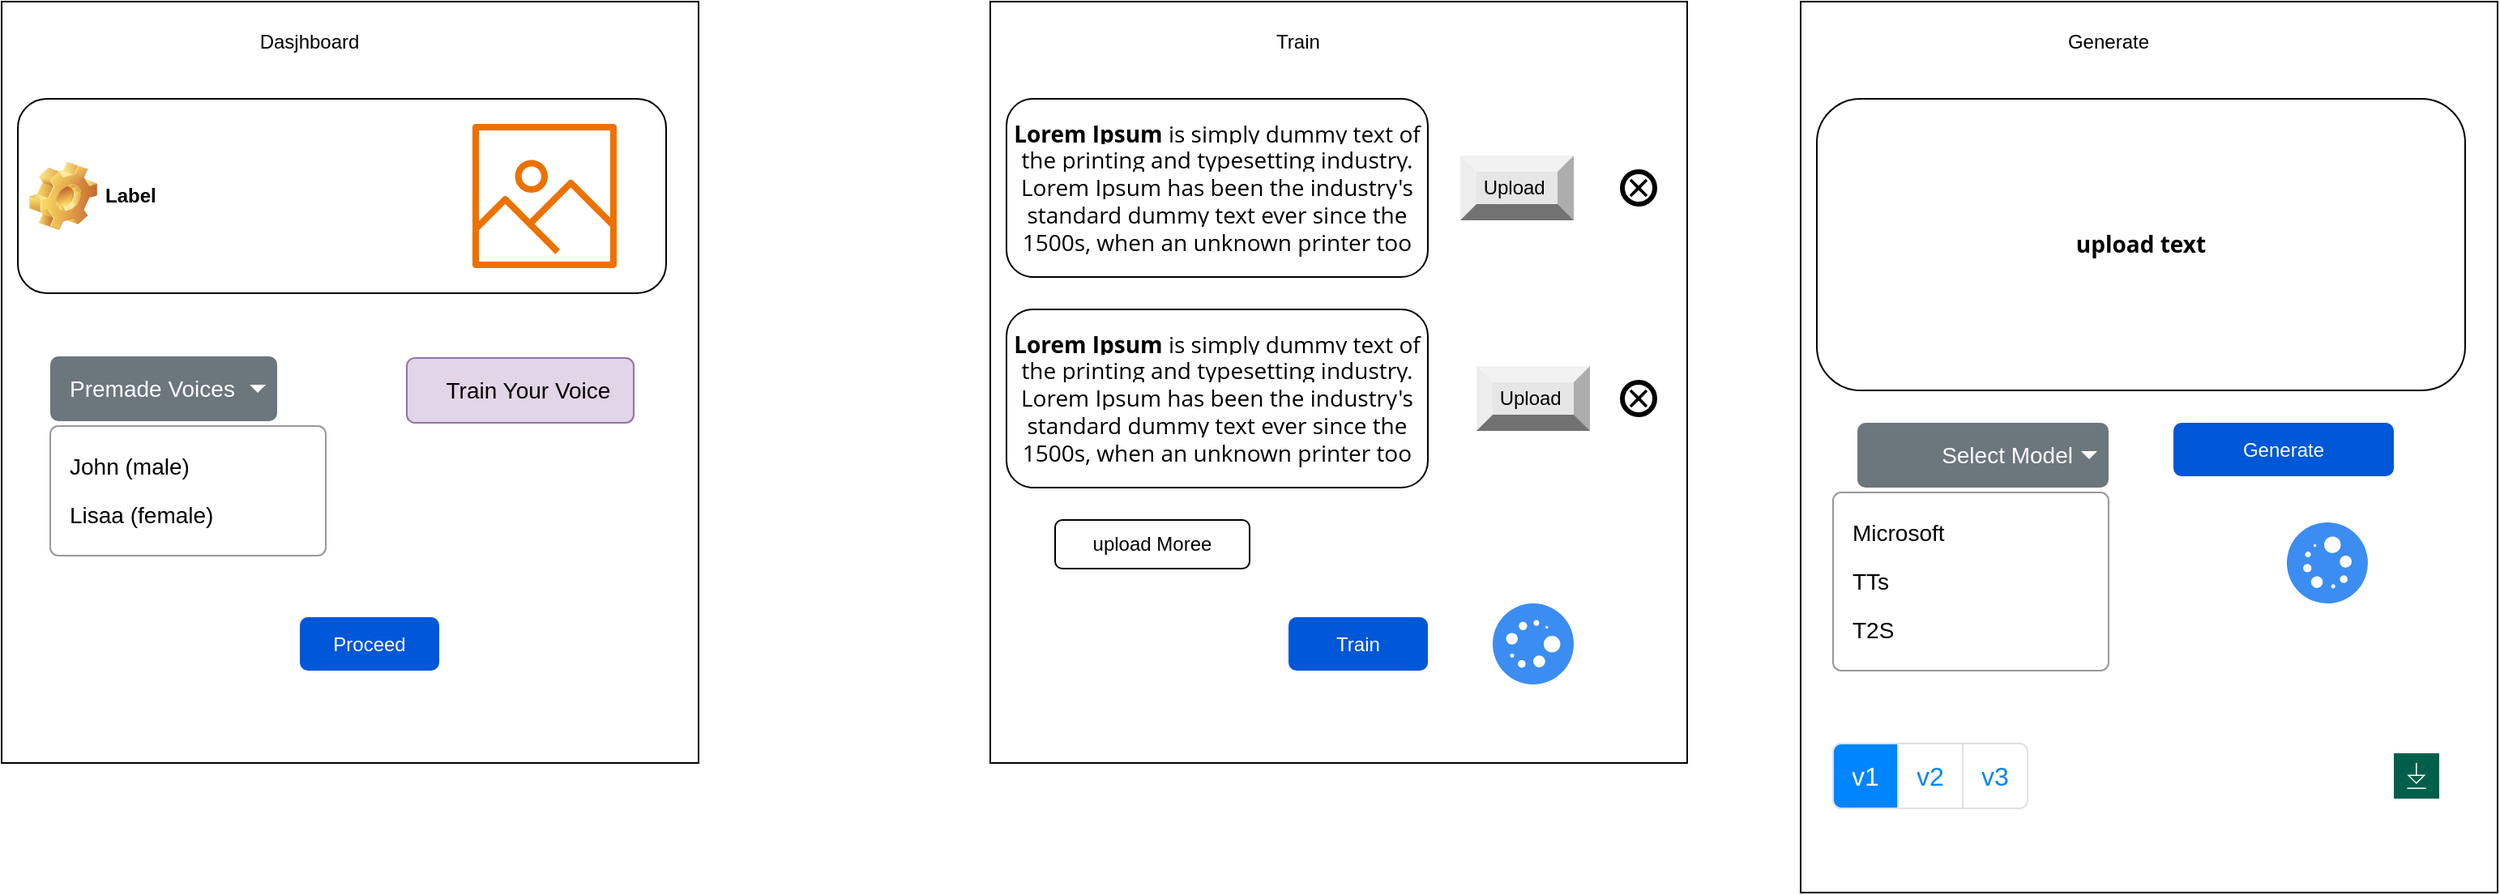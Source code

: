 <mxfile version="24.7.17">
  <diagram name="Page-1" id="FMf1aRGmWIwoX1qpz-Kv">
    <mxGraphModel dx="1259" dy="686" grid="1" gridSize="10" guides="1" tooltips="1" connect="1" arrows="1" fold="1" page="1" pageScale="1" pageWidth="850" pageHeight="1100" math="0" shadow="0">
      <root>
        <mxCell id="0" />
        <mxCell id="1" parent="0" />
        <mxCell id="3Wg2y0muf46QrGe-YWcL-1" value="" style="rounded=0;whiteSpace=wrap;html=1;" vertex="1" parent="1">
          <mxGeometry x="800" y="220" width="430" height="470" as="geometry" />
        </mxCell>
        <mxCell id="3Wg2y0muf46QrGe-YWcL-2" value="&lt;strong style=&quot;margin: 0px; padding: 0px; font-family: &amp;quot;Open Sans&amp;quot;, Arial, sans-serif; font-size: 14px; text-align: justify; background-color: rgb(255, 255, 255);&quot;&gt;Lorem Ipsum&lt;/strong&gt;&lt;span style=&quot;font-family: &amp;quot;Open Sans&amp;quot;, Arial, sans-serif; font-size: 14px; text-align: justify; background-color: rgb(255, 255, 255);&quot;&gt;&amp;nbsp;is simply dummy text of the printing and typesetting industry. Lorem Ipsum has been the industry&#39;s standard dummy text ever since the 1500s, when an unknown printer too&lt;/span&gt;" style="rounded=1;whiteSpace=wrap;html=1;" vertex="1" parent="1">
          <mxGeometry x="810" y="280" width="260" height="110" as="geometry" />
        </mxCell>
        <mxCell id="3Wg2y0muf46QrGe-YWcL-3" value="Train" style="text;html=1;align=center;verticalAlign=middle;whiteSpace=wrap;rounded=0;" vertex="1" parent="1">
          <mxGeometry x="960" y="230" width="60" height="30" as="geometry" />
        </mxCell>
        <mxCell id="3Wg2y0muf46QrGe-YWcL-4" value="Upload&amp;nbsp;" style="labelPosition=center;verticalLabelPosition=middle;align=center;html=1;shape=mxgraph.basic.shaded_button;dx=10;fillColor=#E6E6E6;strokeColor=none;whiteSpace=wrap;" vertex="1" parent="1">
          <mxGeometry x="1090" y="315" width="70" height="40" as="geometry" />
        </mxCell>
        <mxCell id="3Wg2y0muf46QrGe-YWcL-5" value="&lt;strong style=&quot;margin: 0px; padding: 0px; font-family: &amp;quot;Open Sans&amp;quot;, Arial, sans-serif; font-size: 14px; text-align: justify; background-color: rgb(255, 255, 255);&quot;&gt;Lorem Ipsum&lt;/strong&gt;&lt;span style=&quot;font-family: &amp;quot;Open Sans&amp;quot;, Arial, sans-serif; font-size: 14px; text-align: justify; background-color: rgb(255, 255, 255);&quot;&gt;&amp;nbsp;is simply dummy text of the printing and typesetting industry. Lorem Ipsum has been the industry&#39;s standard dummy text ever since the 1500s, when an unknown printer too&lt;/span&gt;" style="rounded=1;whiteSpace=wrap;html=1;" vertex="1" parent="1">
          <mxGeometry x="810" y="410" width="260" height="110" as="geometry" />
        </mxCell>
        <mxCell id="3Wg2y0muf46QrGe-YWcL-6" value="Upload&amp;nbsp;" style="labelPosition=center;verticalLabelPosition=middle;align=center;html=1;shape=mxgraph.basic.shaded_button;dx=10;fillColor=#E6E6E6;strokeColor=none;whiteSpace=wrap;" vertex="1" parent="1">
          <mxGeometry x="1100" y="445" width="70" height="40" as="geometry" />
        </mxCell>
        <mxCell id="3Wg2y0muf46QrGe-YWcL-7" value="" style="points=[[0.145,0.145,0],[0.5,0,0],[0.855,0.145,0],[1,0.5,0],[0.855,0.855,0],[0.5,1,0],[0.145,0.855,0],[0,0.5,0]];shape=mxgraph.bpmn.event;html=1;verticalLabelPosition=bottom;labelBackgroundColor=#ffffff;verticalAlign=top;align=center;perimeter=ellipsePerimeter;outlineConnect=0;aspect=fixed;outline=end;symbol=cancel;" vertex="1" parent="1">
          <mxGeometry x="1190" y="325" width="20" height="20" as="geometry" />
        </mxCell>
        <mxCell id="3Wg2y0muf46QrGe-YWcL-8" value="" style="points=[[0.145,0.145,0],[0.5,0,0],[0.855,0.145,0],[1,0.5,0],[0.855,0.855,0],[0.5,1,0],[0.145,0.855,0],[0,0.5,0]];shape=mxgraph.bpmn.event;html=1;verticalLabelPosition=bottom;labelBackgroundColor=#ffffff;verticalAlign=top;align=center;perimeter=ellipsePerimeter;outlineConnect=0;aspect=fixed;outline=end;symbol=cancel;" vertex="1" parent="1">
          <mxGeometry x="1190" y="455" width="20" height="20" as="geometry" />
        </mxCell>
        <mxCell id="3Wg2y0muf46QrGe-YWcL-9" value="upload Moree" style="rounded=1;whiteSpace=wrap;html=1;" vertex="1" parent="1">
          <mxGeometry x="840" y="540" width="120" height="30" as="geometry" />
        </mxCell>
        <mxCell id="3Wg2y0muf46QrGe-YWcL-10" value="Train" style="rounded=1;fillColor=#0057D8;strokeColor=none;html=1;whiteSpace=wrap;fontColor=#ffffff;align=center;verticalAlign=middle;fontStyle=0;fontSize=12;sketch=0;" vertex="1" parent="1">
          <mxGeometry x="984" y="600" width="86" height="33" as="geometry" />
        </mxCell>
        <mxCell id="3Wg2y0muf46QrGe-YWcL-11" value="" style="sketch=0;html=1;aspect=fixed;strokeColor=none;shadow=0;fillColor=#3B8DF1;verticalAlign=top;labelPosition=center;verticalLabelPosition=bottom;shape=mxgraph.gcp2.loading_3" vertex="1" parent="1">
          <mxGeometry x="1110" y="591.5" width="50" height="50" as="geometry" />
        </mxCell>
        <mxCell id="3Wg2y0muf46QrGe-YWcL-12" value="" style="rounded=0;whiteSpace=wrap;html=1;" vertex="1" parent="1">
          <mxGeometry x="1300" y="220" width="430" height="550" as="geometry" />
        </mxCell>
        <mxCell id="3Wg2y0muf46QrGe-YWcL-13" value="&lt;div style=&quot;text-align: justify;&quot;&gt;&lt;font face=&quot;Open Sans, Arial, sans-serif&quot;&gt;&lt;span style=&quot;font-size: 14px; background-color: rgb(255, 255, 255);&quot;&gt;&lt;b&gt;upload text&lt;/b&gt;&lt;/span&gt;&lt;/font&gt;&lt;/div&gt;" style="rounded=1;whiteSpace=wrap;html=1;" vertex="1" parent="1">
          <mxGeometry x="1310" y="280" width="400" height="180" as="geometry" />
        </mxCell>
        <mxCell id="3Wg2y0muf46QrGe-YWcL-14" value="Generate" style="text;html=1;align=center;verticalAlign=middle;whiteSpace=wrap;rounded=0;" vertex="1" parent="1">
          <mxGeometry x="1460" y="230" width="60" height="30" as="geometry" />
        </mxCell>
        <mxCell id="3Wg2y0muf46QrGe-YWcL-15" value="Generate" style="rounded=1;fillColor=#0057D8;strokeColor=none;html=1;whiteSpace=wrap;fontColor=#ffffff;align=center;verticalAlign=middle;fontStyle=0;fontSize=12;sketch=0;" vertex="1" parent="1">
          <mxGeometry x="1530" y="480" width="136" height="33" as="geometry" />
        </mxCell>
        <mxCell id="3Wg2y0muf46QrGe-YWcL-16" value="Select Model" style="html=1;shadow=0;dashed=0;shape=mxgraph.bootstrap.rrect;rSize=5;strokeColor=none;strokeWidth=1;fillColor=#6C767D;fontColor=#ffffff;whiteSpace=wrap;align=right;verticalAlign=middle;fontStyle=0;fontSize=14;spacingLeft=10;spacingRight=20;" vertex="1" parent="1">
          <mxGeometry x="1335" y="480" width="155" height="40" as="geometry" />
        </mxCell>
        <mxCell id="3Wg2y0muf46QrGe-YWcL-17" value="" style="shape=triangle;direction=south;fillColor=#ffffff;strokeColor=none;perimeter=none;" vertex="1" parent="3Wg2y0muf46QrGe-YWcL-16">
          <mxGeometry x="1" y="0.5" width="10" height="5" relative="1" as="geometry">
            <mxPoint x="-17" y="-2.5" as="offset" />
          </mxGeometry>
        </mxCell>
        <mxCell id="3Wg2y0muf46QrGe-YWcL-18" value="" style="swimlane;container=1;shape=mxgraph.bootstrap.rrect;rSize=5;strokeColor=#999999;fillColor=#ffffff;fontStyle=0;childLayout=stackLayout;horizontal=1;startSize=0;horizontalStack=0;resizeParent=1;resizeParentMax=0;resizeLast=0;collapsible=0;marginBottom=0;whiteSpace=wrap;html=1;" vertex="1" parent="1">
          <mxGeometry x="1320" y="523" width="170" height="110" as="geometry" />
        </mxCell>
        <mxCell id="3Wg2y0muf46QrGe-YWcL-19" value="" style="text;align=center;verticalAlign=middle;spacingLeft=10;spacingRight=10;overflow=hidden;points=[[0,0.5],[1,0.5]];portConstraint=eastwest;rotatable=0;whiteSpace=wrap;html=1;fontColor=inherit;" vertex="1" parent="3Wg2y0muf46QrGe-YWcL-18">
          <mxGeometry width="170" height="10" as="geometry" />
        </mxCell>
        <mxCell id="3Wg2y0muf46QrGe-YWcL-20" value="Microsoft" style="text;align=left;verticalAlign=middle;spacingLeft=10;spacingRight=10;overflow=hidden;points=[[0,0.5],[1,0.5]];portConstraint=eastwest;rotatable=0;whiteSpace=wrap;html=1;fontColor=inherit;fontSize=14;fontStyle=0;" vertex="1" parent="3Wg2y0muf46QrGe-YWcL-18">
          <mxGeometry y="10" width="170" height="30" as="geometry" />
        </mxCell>
        <mxCell id="3Wg2y0muf46QrGe-YWcL-21" value="TTs" style="text;align=left;verticalAlign=middle;spacingLeft=10;spacingRight=10;overflow=hidden;points=[[0,0.5],[1,0.5]];portConstraint=eastwest;rotatable=0;whiteSpace=wrap;html=1;fontColor=inherit;fontSize=14;fontStyle=0;" vertex="1" parent="3Wg2y0muf46QrGe-YWcL-18">
          <mxGeometry y="40" width="170" height="30" as="geometry" />
        </mxCell>
        <mxCell id="3Wg2y0muf46QrGe-YWcL-22" value="T2S" style="text;align=left;verticalAlign=middle;spacingLeft=10;spacingRight=10;overflow=hidden;points=[[0,0.5],[1,0.5]];portConstraint=eastwest;rotatable=0;whiteSpace=wrap;html=1;fontColor=inherit;fontSize=14;fontStyle=0;" vertex="1" parent="3Wg2y0muf46QrGe-YWcL-18">
          <mxGeometry y="70" width="170" height="30" as="geometry" />
        </mxCell>
        <mxCell id="3Wg2y0muf46QrGe-YWcL-23" value="" style="text;align=center;verticalAlign=middle;spacingLeft=10;spacingRight=10;overflow=hidden;points=[[0,0.5],[1,0.5]];portConstraint=eastwest;rotatable=0;whiteSpace=wrap;html=1;fontColor=inherit;" vertex="1" parent="3Wg2y0muf46QrGe-YWcL-18">
          <mxGeometry y="100" width="170" height="10" as="geometry" />
        </mxCell>
        <mxCell id="3Wg2y0muf46QrGe-YWcL-24" value="" style="sketch=0;html=1;aspect=fixed;strokeColor=none;shadow=0;fillColor=#3B8DF1;verticalAlign=top;labelPosition=center;verticalLabelPosition=bottom;shape=mxgraph.gcp2.loading_3;rotation=-75;" vertex="1" parent="1">
          <mxGeometry x="1600" y="541.5" width="50" height="50" as="geometry" />
        </mxCell>
        <mxCell id="3Wg2y0muf46QrGe-YWcL-25" value="" style="shape=image;verticalLabelPosition=bottom;labelBackgroundColor=default;verticalAlign=top;aspect=fixed;imageAspect=0;image=https://t3.ftcdn.net/jpg/05/82/39/58/360_F_582395813_KWYSsH5FIegXQezEpe5H2QBq4dHC7vV1.jpg;" vertex="1" parent="1">
          <mxGeometry x="1460" y="655.5" width="170" height="85" as="geometry" />
        </mxCell>
        <mxCell id="3Wg2y0muf46QrGe-YWcL-26" value="" style="swimlane;shape=mxgraph.bootstrap.anchor;strokeColor=#DEE2E6;fillColor=#ffffff;fontColor=#0085FC;fontStyle=0;childLayout=stackLayout;horizontal=0;startSize=0;horizontalStack=1;resizeParent=1;resizeParentMax=0;resizeLast=0;collapsible=0;marginBottom=0;whiteSpace=wrap;html=1;" vertex="1" parent="1">
          <mxGeometry x="1320" y="678" width="120" height="40" as="geometry" />
        </mxCell>
        <mxCell id="3Wg2y0muf46QrGe-YWcL-27" value="v1" style="text;strokeColor=inherit;align=center;verticalAlign=middle;spacingLeft=5;spacingRight=5;overflow=hidden;points=[[0,0.5],[1,0.5]];portConstraint=eastwest;rotatable=0;whiteSpace=wrap;html=1;shape=mxgraph.bootstrap.leftButton;rSize=5;fillColor=#0085FC;fontColor=#ffffff;fontSize=16;" vertex="1" parent="3Wg2y0muf46QrGe-YWcL-26">
          <mxGeometry width="40" height="40" as="geometry" />
        </mxCell>
        <mxCell id="3Wg2y0muf46QrGe-YWcL-28" value="v2" style="text;strokeColor=inherit;align=center;verticalAlign=middle;spacingLeft=5;spacingRight=5;overflow=hidden;points=[[0,0.5],[1,0.5]];portConstraint=eastwest;rotatable=0;whiteSpace=wrap;html=1;rSize=5;fillColor=inherit;fontColor=inherit;fontSize=16;" vertex="1" parent="3Wg2y0muf46QrGe-YWcL-26">
          <mxGeometry x="40" width="40" height="40" as="geometry" />
        </mxCell>
        <mxCell id="3Wg2y0muf46QrGe-YWcL-29" value="v3" style="text;strokeColor=inherit;align=center;verticalAlign=middle;spacingLeft=5;spacingRight=5;overflow=hidden;points=[[0,0.5],[1,0.5]];portConstraint=eastwest;rotatable=0;whiteSpace=wrap;html=1;shape=mxgraph.bootstrap.rightButton;rSize=5;fillColor=inherit;fontColor=inherit;fontSize=16;" vertex="1" parent="3Wg2y0muf46QrGe-YWcL-26">
          <mxGeometry x="80" width="40" height="40" as="geometry" />
        </mxCell>
        <mxCell id="3Wg2y0muf46QrGe-YWcL-30" value="" style="sketch=0;pointerEvents=1;shadow=0;dashed=0;html=1;strokeColor=none;fillColor=#005F4B;labelPosition=center;verticalLabelPosition=bottom;verticalAlign=top;align=center;outlineConnect=0;shape=mxgraph.veeam2.download;" vertex="1" parent="1">
          <mxGeometry x="1666" y="684" width="28.0" height="28.0" as="geometry" />
        </mxCell>
        <mxCell id="3Wg2y0muf46QrGe-YWcL-31" value="" style="rounded=0;whiteSpace=wrap;html=1;" vertex="1" parent="1">
          <mxGeometry x="190" y="220" width="430" height="470" as="geometry" />
        </mxCell>
        <mxCell id="3Wg2y0muf46QrGe-YWcL-33" value="Dasjhboard" style="text;html=1;align=center;verticalAlign=middle;whiteSpace=wrap;rounded=0;" vertex="1" parent="1">
          <mxGeometry x="350" y="230" width="60" height="30" as="geometry" />
        </mxCell>
        <mxCell id="3Wg2y0muf46QrGe-YWcL-40" value="Proceed" style="rounded=1;fillColor=#0057D8;strokeColor=none;html=1;whiteSpace=wrap;fontColor=#ffffff;align=center;verticalAlign=middle;fontStyle=0;fontSize=12;sketch=0;" vertex="1" parent="1">
          <mxGeometry x="374" y="600" width="86" height="33" as="geometry" />
        </mxCell>
        <mxCell id="3Wg2y0muf46QrGe-YWcL-42" value="Label" style="label;whiteSpace=wrap;html=1;image=img/clipart/Gear_128x128.png" vertex="1" parent="1">
          <mxGeometry x="200" y="280" width="400" height="120" as="geometry" />
        </mxCell>
        <mxCell id="3Wg2y0muf46QrGe-YWcL-43" value="" style="sketch=0;outlineConnect=0;fontColor=#232F3E;gradientColor=none;fillColor=#ED7100;strokeColor=none;dashed=0;verticalLabelPosition=bottom;verticalAlign=top;align=center;html=1;fontSize=12;fontStyle=0;aspect=fixed;pointerEvents=1;shape=mxgraph.aws4.container_registry_image;" vertex="1" parent="1">
          <mxGeometry x="480.5" y="295.5" width="89" height="89" as="geometry" />
        </mxCell>
        <mxCell id="3Wg2y0muf46QrGe-YWcL-44" value="Premade Voices" style="html=1;shadow=0;dashed=0;shape=mxgraph.bootstrap.rrect;rSize=5;strokeColor=none;strokeWidth=1;fillColor=#6C767D;fontColor=#ffffff;whiteSpace=wrap;align=left;verticalAlign=middle;fontStyle=0;fontSize=14;spacingLeft=10;" vertex="1" parent="1">
          <mxGeometry x="220" y="439" width="140" height="40" as="geometry" />
        </mxCell>
        <mxCell id="3Wg2y0muf46QrGe-YWcL-45" value="" style="shape=triangle;direction=south;fillColor=#ffffff;strokeColor=none;perimeter=none;" vertex="1" parent="3Wg2y0muf46QrGe-YWcL-44">
          <mxGeometry x="1" y="0.5" width="10" height="5" relative="1" as="geometry">
            <mxPoint x="-17" y="-2.5" as="offset" />
          </mxGeometry>
        </mxCell>
        <mxCell id="3Wg2y0muf46QrGe-YWcL-46" value="" style="swimlane;container=1;shape=mxgraph.bootstrap.rrect;rSize=5;strokeColor=#999999;fillColor=#ffffff;fontStyle=0;childLayout=stackLayout;horizontal=1;startSize=0;horizontalStack=0;resizeParent=1;resizeParentMax=0;resizeLast=0;collapsible=0;marginBottom=0;whiteSpace=wrap;html=1;" vertex="1" parent="1">
          <mxGeometry x="220" y="482" width="170" height="80" as="geometry" />
        </mxCell>
        <mxCell id="3Wg2y0muf46QrGe-YWcL-47" value="" style="text;align=center;verticalAlign=middle;spacingLeft=10;spacingRight=10;overflow=hidden;points=[[0,0.5],[1,0.5]];portConstraint=eastwest;rotatable=0;whiteSpace=wrap;html=1;fontColor=inherit;" vertex="1" parent="3Wg2y0muf46QrGe-YWcL-46">
          <mxGeometry width="170" height="10" as="geometry" />
        </mxCell>
        <mxCell id="3Wg2y0muf46QrGe-YWcL-49" value="John (male)" style="text;align=left;verticalAlign=middle;spacingLeft=10;spacingRight=10;overflow=hidden;points=[[0,0.5],[1,0.5]];portConstraint=eastwest;rotatable=0;whiteSpace=wrap;html=1;fontColor=inherit;fontSize=14;fontStyle=0;" vertex="1" parent="3Wg2y0muf46QrGe-YWcL-46">
          <mxGeometry y="10" width="170" height="30" as="geometry" />
        </mxCell>
        <mxCell id="3Wg2y0muf46QrGe-YWcL-50" value="Lisaa (female)" style="text;align=left;verticalAlign=middle;spacingLeft=10;spacingRight=10;overflow=hidden;points=[[0,0.5],[1,0.5]];portConstraint=eastwest;rotatable=0;whiteSpace=wrap;html=1;fontColor=inherit;fontSize=14;fontStyle=0;" vertex="1" parent="3Wg2y0muf46QrGe-YWcL-46">
          <mxGeometry y="40" width="170" height="30" as="geometry" />
        </mxCell>
        <mxCell id="3Wg2y0muf46QrGe-YWcL-51" value="" style="text;align=center;verticalAlign=middle;spacingLeft=10;spacingRight=10;overflow=hidden;points=[[0,0.5],[1,0.5]];portConstraint=eastwest;rotatable=0;whiteSpace=wrap;html=1;fontColor=inherit;" vertex="1" parent="3Wg2y0muf46QrGe-YWcL-46">
          <mxGeometry y="70" width="170" height="10" as="geometry" />
        </mxCell>
        <mxCell id="3Wg2y0muf46QrGe-YWcL-52" value="Train Your Voice" style="html=1;shadow=0;dashed=0;shape=mxgraph.bootstrap.rrect;rSize=5;strokeColor=#9673a6;strokeWidth=1;fillColor=#e1d5e7;whiteSpace=wrap;align=center;verticalAlign=middle;fontStyle=0;fontSize=14;spacingLeft=10;perimeterSpacing=9;" vertex="1" parent="1">
          <mxGeometry x="440" y="440" width="140" height="40" as="geometry" />
        </mxCell>
      </root>
    </mxGraphModel>
  </diagram>
</mxfile>
